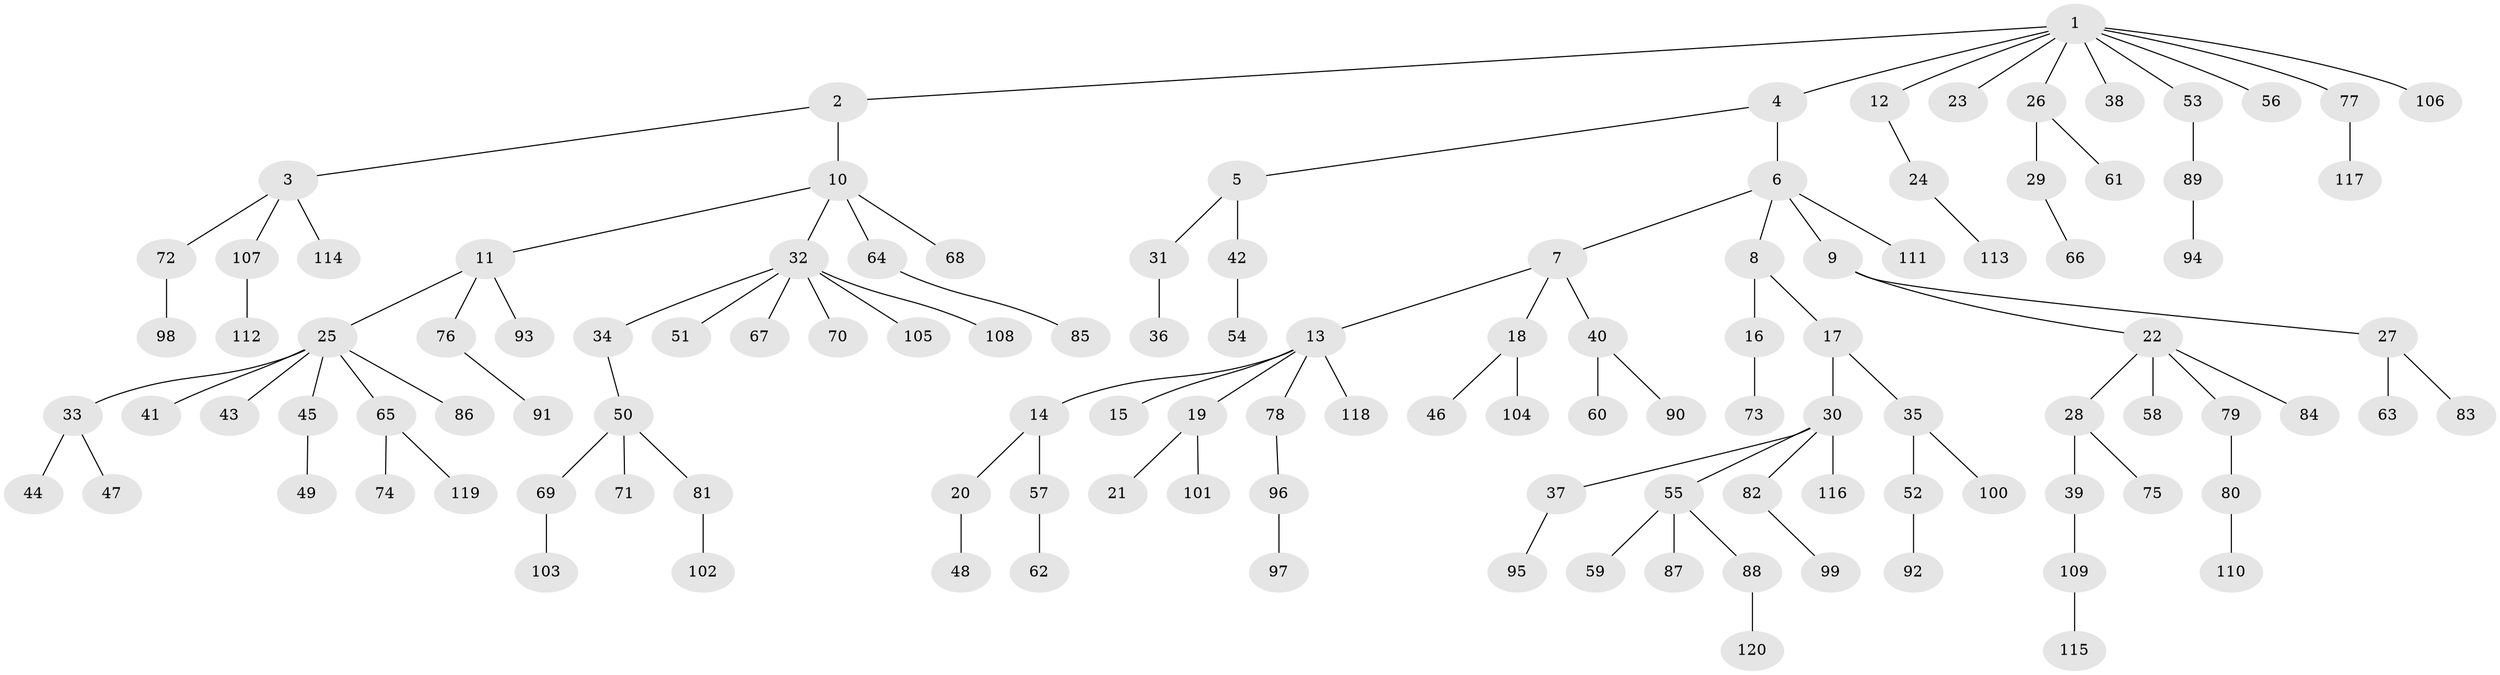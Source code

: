 // coarse degree distribution, {9: 0.011904761904761904, 6: 0.03571428571428571, 4: 0.047619047619047616, 3: 0.05952380952380952, 5: 0.023809523809523808, 2: 0.19047619047619047, 1: 0.6071428571428571, 8: 0.011904761904761904, 7: 0.011904761904761904}
// Generated by graph-tools (version 1.1) at 2025/24/03/03/25 07:24:08]
// undirected, 120 vertices, 119 edges
graph export_dot {
graph [start="1"]
  node [color=gray90,style=filled];
  1;
  2;
  3;
  4;
  5;
  6;
  7;
  8;
  9;
  10;
  11;
  12;
  13;
  14;
  15;
  16;
  17;
  18;
  19;
  20;
  21;
  22;
  23;
  24;
  25;
  26;
  27;
  28;
  29;
  30;
  31;
  32;
  33;
  34;
  35;
  36;
  37;
  38;
  39;
  40;
  41;
  42;
  43;
  44;
  45;
  46;
  47;
  48;
  49;
  50;
  51;
  52;
  53;
  54;
  55;
  56;
  57;
  58;
  59;
  60;
  61;
  62;
  63;
  64;
  65;
  66;
  67;
  68;
  69;
  70;
  71;
  72;
  73;
  74;
  75;
  76;
  77;
  78;
  79;
  80;
  81;
  82;
  83;
  84;
  85;
  86;
  87;
  88;
  89;
  90;
  91;
  92;
  93;
  94;
  95;
  96;
  97;
  98;
  99;
  100;
  101;
  102;
  103;
  104;
  105;
  106;
  107;
  108;
  109;
  110;
  111;
  112;
  113;
  114;
  115;
  116;
  117;
  118;
  119;
  120;
  1 -- 2;
  1 -- 4;
  1 -- 12;
  1 -- 23;
  1 -- 26;
  1 -- 38;
  1 -- 53;
  1 -- 56;
  1 -- 77;
  1 -- 106;
  2 -- 3;
  2 -- 10;
  3 -- 72;
  3 -- 107;
  3 -- 114;
  4 -- 5;
  4 -- 6;
  5 -- 31;
  5 -- 42;
  6 -- 7;
  6 -- 8;
  6 -- 9;
  6 -- 111;
  7 -- 13;
  7 -- 18;
  7 -- 40;
  8 -- 16;
  8 -- 17;
  9 -- 22;
  9 -- 27;
  10 -- 11;
  10 -- 32;
  10 -- 64;
  10 -- 68;
  11 -- 25;
  11 -- 76;
  11 -- 93;
  12 -- 24;
  13 -- 14;
  13 -- 15;
  13 -- 19;
  13 -- 78;
  13 -- 118;
  14 -- 20;
  14 -- 57;
  16 -- 73;
  17 -- 30;
  17 -- 35;
  18 -- 46;
  18 -- 104;
  19 -- 21;
  19 -- 101;
  20 -- 48;
  22 -- 28;
  22 -- 58;
  22 -- 79;
  22 -- 84;
  24 -- 113;
  25 -- 33;
  25 -- 41;
  25 -- 43;
  25 -- 45;
  25 -- 65;
  25 -- 86;
  26 -- 29;
  26 -- 61;
  27 -- 63;
  27 -- 83;
  28 -- 39;
  28 -- 75;
  29 -- 66;
  30 -- 37;
  30 -- 55;
  30 -- 82;
  30 -- 116;
  31 -- 36;
  32 -- 34;
  32 -- 51;
  32 -- 67;
  32 -- 70;
  32 -- 105;
  32 -- 108;
  33 -- 44;
  33 -- 47;
  34 -- 50;
  35 -- 52;
  35 -- 100;
  37 -- 95;
  39 -- 109;
  40 -- 60;
  40 -- 90;
  42 -- 54;
  45 -- 49;
  50 -- 69;
  50 -- 71;
  50 -- 81;
  52 -- 92;
  53 -- 89;
  55 -- 59;
  55 -- 87;
  55 -- 88;
  57 -- 62;
  64 -- 85;
  65 -- 74;
  65 -- 119;
  69 -- 103;
  72 -- 98;
  76 -- 91;
  77 -- 117;
  78 -- 96;
  79 -- 80;
  80 -- 110;
  81 -- 102;
  82 -- 99;
  88 -- 120;
  89 -- 94;
  96 -- 97;
  107 -- 112;
  109 -- 115;
}
